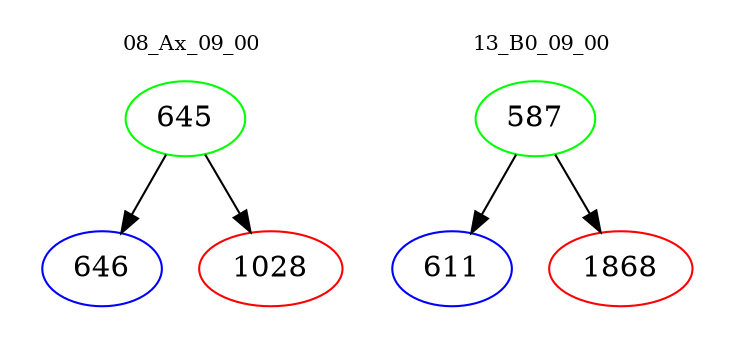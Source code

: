 digraph{
subgraph cluster_0 {
color = white
label = "08_Ax_09_00";
fontsize=10;
T0_645 [label="645", color="green"]
T0_645 -> T0_646 [color="black"]
T0_646 [label="646", color="blue"]
T0_645 -> T0_1028 [color="black"]
T0_1028 [label="1028", color="red"]
}
subgraph cluster_1 {
color = white
label = "13_B0_09_00";
fontsize=10;
T1_587 [label="587", color="green"]
T1_587 -> T1_611 [color="black"]
T1_611 [label="611", color="blue"]
T1_587 -> T1_1868 [color="black"]
T1_1868 [label="1868", color="red"]
}
}

